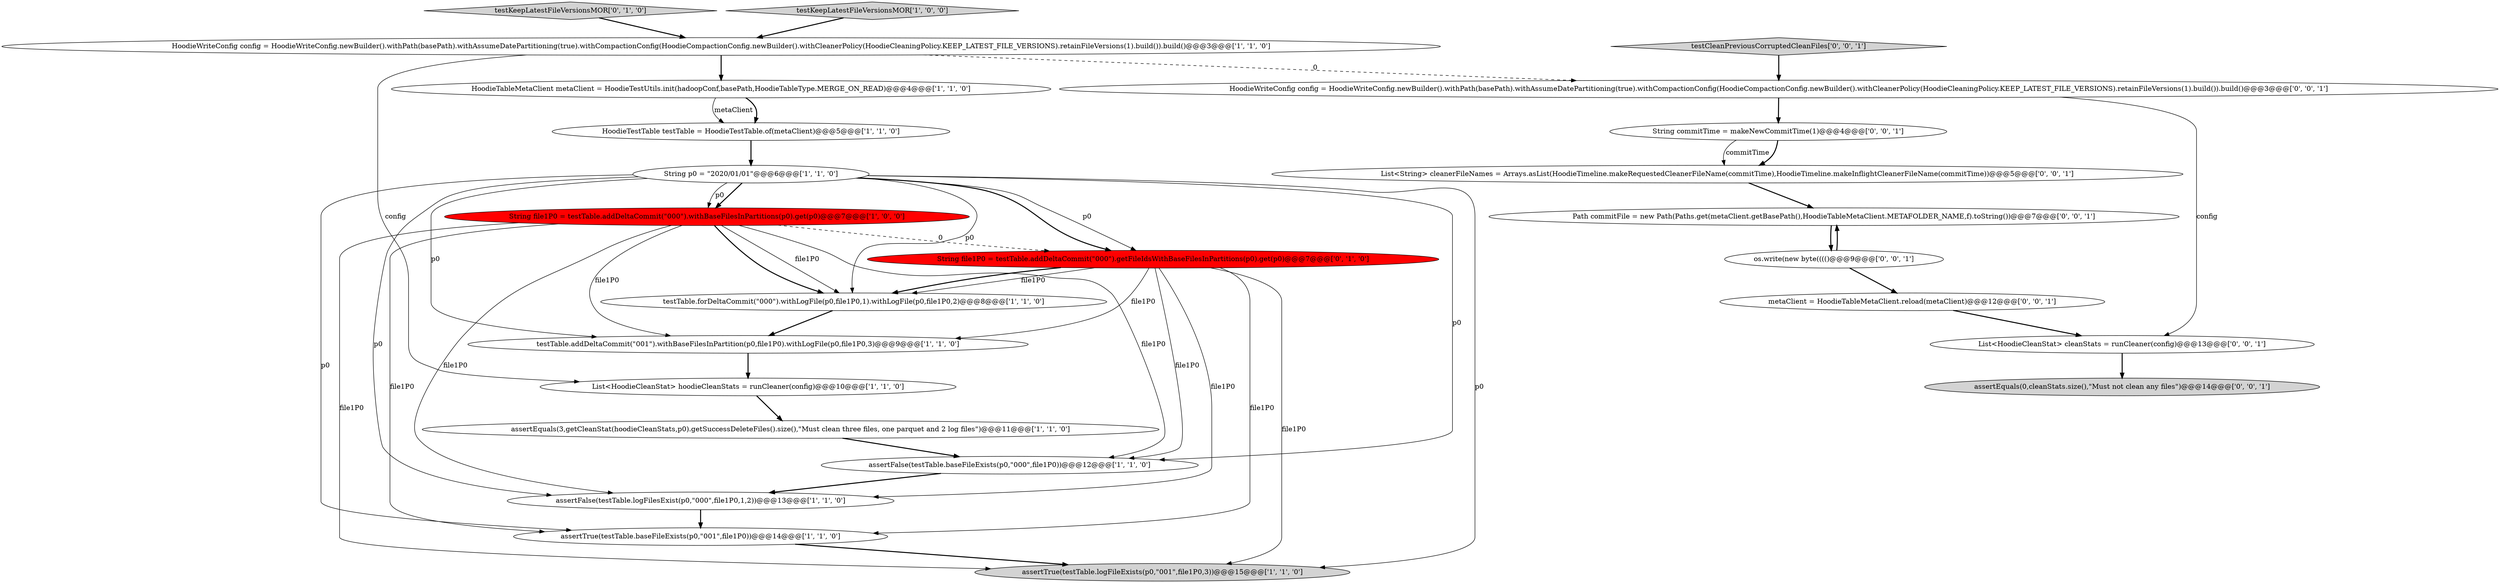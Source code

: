 digraph {
22 [style = filled, label = "testCleanPreviousCorruptedCleanFiles['0', '0', '1']", fillcolor = lightgray, shape = diamond image = "AAA0AAABBB3BBB"];
15 [style = filled, label = "testKeepLatestFileVersionsMOR['0', '1', '0']", fillcolor = lightgray, shape = diamond image = "AAA0AAABBB2BBB"];
17 [style = filled, label = "assertEquals(0,cleanStats.size(),\"Must not clean any files\")@@@14@@@['0', '0', '1']", fillcolor = lightgray, shape = ellipse image = "AAA0AAABBB3BBB"];
2 [style = filled, label = "HoodieTableMetaClient metaClient = HoodieTestUtils.init(hadoopConf,basePath,HoodieTableType.MERGE_ON_READ)@@@4@@@['1', '1', '0']", fillcolor = white, shape = ellipse image = "AAA0AAABBB1BBB"];
8 [style = filled, label = "HoodieWriteConfig config = HoodieWriteConfig.newBuilder().withPath(basePath).withAssumeDatePartitioning(true).withCompactionConfig(HoodieCompactionConfig.newBuilder().withCleanerPolicy(HoodieCleaningPolicy.KEEP_LATEST_FILE_VERSIONS).retainFileVersions(1).build()).build()@@@3@@@['1', '1', '0']", fillcolor = white, shape = ellipse image = "AAA0AAABBB1BBB"];
3 [style = filled, label = "assertFalse(testTable.baseFileExists(p0,\"000\",file1P0))@@@12@@@['1', '1', '0']", fillcolor = white, shape = ellipse image = "AAA0AAABBB1BBB"];
13 [style = filled, label = "List<HoodieCleanStat> hoodieCleanStats = runCleaner(config)@@@10@@@['1', '1', '0']", fillcolor = white, shape = ellipse image = "AAA0AAABBB1BBB"];
20 [style = filled, label = "String commitTime = makeNewCommitTime(1)@@@4@@@['0', '0', '1']", fillcolor = white, shape = ellipse image = "AAA0AAABBB3BBB"];
18 [style = filled, label = "HoodieWriteConfig config = HoodieWriteConfig.newBuilder().withPath(basePath).withAssumeDatePartitioning(true).withCompactionConfig(HoodieCompactionConfig.newBuilder().withCleanerPolicy(HoodieCleaningPolicy.KEEP_LATEST_FILE_VERSIONS).retainFileVersions(1).build()).build()@@@3@@@['0', '0', '1']", fillcolor = white, shape = ellipse image = "AAA0AAABBB3BBB"];
16 [style = filled, label = "os.write(new byte(((()@@@9@@@['0', '0', '1']", fillcolor = white, shape = ellipse image = "AAA0AAABBB3BBB"];
4 [style = filled, label = "testTable.forDeltaCommit(\"000\").withLogFile(p0,file1P0,1).withLogFile(p0,file1P0,2)@@@8@@@['1', '1', '0']", fillcolor = white, shape = ellipse image = "AAA0AAABBB1BBB"];
24 [style = filled, label = "List<HoodieCleanStat> cleanStats = runCleaner(config)@@@13@@@['0', '0', '1']", fillcolor = white, shape = ellipse image = "AAA0AAABBB3BBB"];
23 [style = filled, label = "metaClient = HoodieTableMetaClient.reload(metaClient)@@@12@@@['0', '0', '1']", fillcolor = white, shape = ellipse image = "AAA0AAABBB3BBB"];
9 [style = filled, label = "HoodieTestTable testTable = HoodieTestTable.of(metaClient)@@@5@@@['1', '1', '0']", fillcolor = white, shape = ellipse image = "AAA0AAABBB1BBB"];
10 [style = filled, label = "assertTrue(testTable.logFileExists(p0,\"001\",file1P0,3))@@@15@@@['1', '1', '0']", fillcolor = lightgray, shape = ellipse image = "AAA0AAABBB1BBB"];
0 [style = filled, label = "testKeepLatestFileVersionsMOR['1', '0', '0']", fillcolor = lightgray, shape = diamond image = "AAA0AAABBB1BBB"];
21 [style = filled, label = "List<String> cleanerFileNames = Arrays.asList(HoodieTimeline.makeRequestedCleanerFileName(commitTime),HoodieTimeline.makeInflightCleanerFileName(commitTime))@@@5@@@['0', '0', '1']", fillcolor = white, shape = ellipse image = "AAA0AAABBB3BBB"];
1 [style = filled, label = "assertEquals(3,getCleanStat(hoodieCleanStats,p0).getSuccessDeleteFiles().size(),\"Must clean three files, one parquet and 2 log files\")@@@11@@@['1', '1', '0']", fillcolor = white, shape = ellipse image = "AAA0AAABBB1BBB"];
12 [style = filled, label = "assertFalse(testTable.logFilesExist(p0,\"000\",file1P0,1,2))@@@13@@@['1', '1', '0']", fillcolor = white, shape = ellipse image = "AAA0AAABBB1BBB"];
6 [style = filled, label = "String file1P0 = testTable.addDeltaCommit(\"000\").withBaseFilesInPartitions(p0).get(p0)@@@7@@@['1', '0', '0']", fillcolor = red, shape = ellipse image = "AAA1AAABBB1BBB"];
19 [style = filled, label = "Path commitFile = new Path(Paths.get(metaClient.getBasePath(),HoodieTableMetaClient.METAFOLDER_NAME,f).toString())@@@7@@@['0', '0', '1']", fillcolor = white, shape = ellipse image = "AAA0AAABBB3BBB"];
14 [style = filled, label = "String file1P0 = testTable.addDeltaCommit(\"000\").getFileIdsWithBaseFilesInPartitions(p0).get(p0)@@@7@@@['0', '1', '0']", fillcolor = red, shape = ellipse image = "AAA1AAABBB2BBB"];
5 [style = filled, label = "assertTrue(testTable.baseFileExists(p0,\"001\",file1P0))@@@14@@@['1', '1', '0']", fillcolor = white, shape = ellipse image = "AAA0AAABBB1BBB"];
7 [style = filled, label = "testTable.addDeltaCommit(\"001\").withBaseFilesInPartition(p0,file1P0).withLogFile(p0,file1P0,3)@@@9@@@['1', '1', '0']", fillcolor = white, shape = ellipse image = "AAA0AAABBB1BBB"];
11 [style = filled, label = "String p0 = \"2020/01/01\"@@@6@@@['1', '1', '0']", fillcolor = white, shape = ellipse image = "AAA0AAABBB1BBB"];
7->13 [style = bold, label=""];
5->10 [style = bold, label=""];
6->12 [style = solid, label="file1P0"];
9->11 [style = bold, label=""];
12->5 [style = bold, label=""];
21->19 [style = bold, label=""];
11->14 [style = bold, label=""];
11->12 [style = solid, label="p0"];
11->14 [style = solid, label="p0"];
11->6 [style = bold, label=""];
14->10 [style = solid, label="file1P0"];
14->12 [style = solid, label="file1P0"];
1->3 [style = bold, label=""];
14->3 [style = solid, label="file1P0"];
11->7 [style = solid, label="p0"];
2->9 [style = bold, label=""];
3->12 [style = bold, label=""];
16->23 [style = bold, label=""];
6->4 [style = solid, label="file1P0"];
16->19 [style = bold, label=""];
6->14 [style = dashed, label="0"];
14->4 [style = solid, label="file1P0"];
18->24 [style = solid, label="config"];
4->7 [style = bold, label=""];
13->1 [style = bold, label=""];
2->9 [style = solid, label="metaClient"];
19->16 [style = bold, label=""];
11->3 [style = solid, label="p0"];
20->21 [style = bold, label=""];
6->4 [style = bold, label=""];
18->20 [style = bold, label=""];
6->7 [style = solid, label="file1P0"];
23->24 [style = bold, label=""];
22->18 [style = bold, label=""];
11->4 [style = solid, label="p0"];
6->5 [style = solid, label="file1P0"];
11->10 [style = solid, label="p0"];
8->2 [style = bold, label=""];
6->3 [style = solid, label="file1P0"];
14->7 [style = solid, label="file1P0"];
11->5 [style = solid, label="p0"];
14->5 [style = solid, label="file1P0"];
24->17 [style = bold, label=""];
0->8 [style = bold, label=""];
8->18 [style = dashed, label="0"];
6->10 [style = solid, label="file1P0"];
11->6 [style = solid, label="p0"];
8->13 [style = solid, label="config"];
15->8 [style = bold, label=""];
14->4 [style = bold, label=""];
20->21 [style = solid, label="commitTime"];
}
